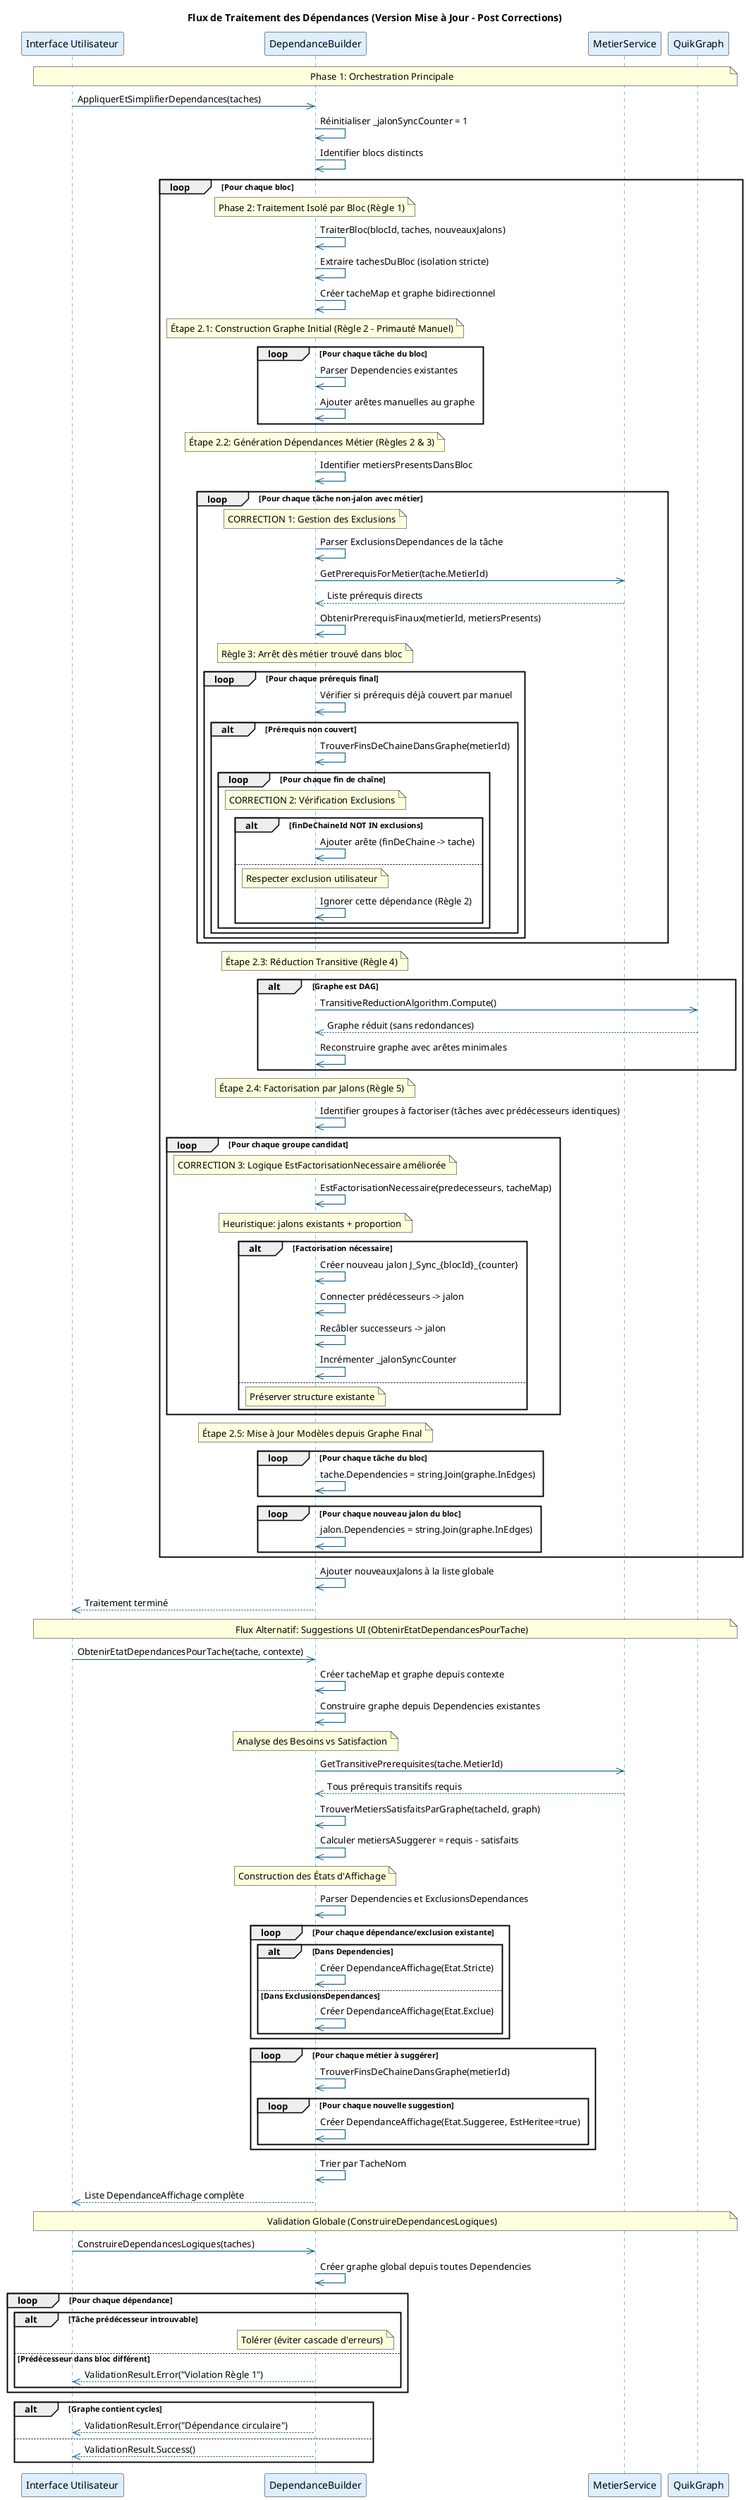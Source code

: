 @startuml
    ' --- Configuration ---
skinparam componentStyle uml2
' -- Paramètres de séquence corrigés --
skinparam sequenceArrowColor #005588
skinparam sequenceLifeLineBorderColor #007ACC
skinparam sequenceParticipantBackgroundColor #DDEEFF

title Flux de Traitement des Dépendances (Version Mise à Jour - Post Corrections)
    participant UI as "Interface Utilisateur"
    participant DB as "DependanceBuilder"
    participant MS as "MetierService"
    participant QG as "QuikGraph"

    Note over UI,QG: Phase 1: Orchestration Principale
    UI->>DB: AppliquerEtSimplifierDependances(taches)
    DB->>DB: Réinitialiser _jalonSyncCounter = 1
    DB->>DB: Identifier blocs distincts
    
    loop Pour chaque bloc
        Note over DB: Phase 2: Traitement Isolé par Bloc (Règle 1)
        DB->>DB: TraiterBloc(blocId, taches, nouveauxJalons)
        DB->>DB: Extraire tachesDuBloc (isolation stricte)
        DB->>DB: Créer tacheMap et graphe bidirectionnel
        
        Note over DB: Étape 2.1: Construction Graphe Initial (Règle 2 - Primauté Manuel)
        loop Pour chaque tâche du bloc
            DB->>DB: Parser Dependencies existantes
            DB->>DB: Ajouter arêtes manuelles au graphe
        end
        
        Note over DB: Étape 2.2: Génération Dépendances Métier (Règles 2 & 3)
        DB->>DB: Identifier metiersPresentsDansBloc
        loop Pour chaque tâche non-jalon avec métier
            Note over DB: CORRECTION 1: Gestion des Exclusions
            DB->>DB: Parser ExclusionsDependances de la tâche
            DB->>MS: GetPrerequisForMetier(tache.MetierId)
            MS-->>DB: Liste prérequis directs
            DB->>DB: ObtenirPrerequisFinaux(metierId, metiersPresents)
            Note over DB: Règle 3: Arrêt dès métier trouvé dans bloc
            
            loop Pour chaque prérequis final
                DB->>DB: Vérifier si prérequis déjà couvert par manuel
                alt Prérequis non couvert
                    DB->>DB: TrouverFinsDeChaineDansGraphe(metierId)
                    loop Pour chaque fin de chaîne
                        Note over DB: CORRECTION 2: Vérification Exclusions
                        alt finDeChaineId NOT IN exclusions
                            DB->>DB: Ajouter arête (finDeChaine -> tache)
                        else
                            Note over DB: Respecter exclusion utilisateur
                            DB->>DB: Ignorer cette dépendance (Règle 2)
                        end
                    end
                end
            end
        end
        
        Note over DB: Étape 2.3: Réduction Transitive (Règle 4)
        alt Graphe est DAG
            DB->>QG: TransitiveReductionAlgorithm.Compute()
            QG-->>DB: Graphe réduit (sans redondances)
            DB->>DB: Reconstruire graphe avec arêtes minimales
        end
        
        Note over DB: Étape 2.4: Factorisation par Jalons (Règle 5)
        DB->>DB: Identifier groupes à factoriser (tâches avec prédécesseurs identiques)
        loop Pour chaque groupe candidat
            Note over DB: CORRECTION 3: Logique EstFactorisationNecessaire améliorée
            DB->>DB: EstFactorisationNecessaire(predecesseurs, tacheMap)
            Note over DB: Heuristique: jalons existants + proportion
            alt Factorisation nécessaire
                DB->>DB: Créer nouveau jalon J_Sync_{blocId}_{counter}
                DB->>DB: Connecter prédécesseurs -> jalon
                DB->>DB: Recâbler successeurs -> jalon
                DB->>DB: Incrémenter _jalonSyncCounter
            else
                Note over DB: Préserver structure existante
            end
        end
        
        Note over DB: Étape 2.5: Mise à Jour Modèles depuis Graphe Final
        loop Pour chaque tâche du bloc
            DB->>DB: tache.Dependencies = string.Join(graphe.InEdges)
        end
        loop Pour chaque nouveau jalon du bloc
            DB->>DB: jalon.Dependencies = string.Join(graphe.InEdges)
        end
    end
    
    DB->>DB: Ajouter nouveauxJalons à la liste globale
    DB-->>UI: Traitement terminé

    Note over UI,QG: Flux Alternatif: Suggestions UI (ObtenirEtatDependancesPourTache)
    UI->>DB: ObtenirEtatDependancesPourTache(tache, contexte)
    DB->>DB: Créer tacheMap et graphe depuis contexte
    DB->>DB: Construire graphe depuis Dependencies existantes
    
    Note over DB: Analyse des Besoins vs Satisfaction
    DB->>MS: GetTransitivePrerequisites(tache.MetierId)
    MS-->>DB: Tous prérequis transitifs requis
    DB->>DB: TrouverMetiersSatisfaitsParGraphe(tacheId, graph)
    DB->>DB: Calculer metiersASuggerer = requis - satisfaits
    
    Note over DB: Construction des États d'Affichage
    DB->>DB: Parser Dependencies et ExclusionsDependances
    loop Pour chaque dépendance/exclusion existante
        alt Dans Dependencies
            DB->>DB: Créer DependanceAffichage(Etat.Stricte)
        else Dans ExclusionsDependances
            DB->>DB: Créer DependanceAffichage(Etat.Exclue)
        end
    end
    
    loop Pour chaque métier à suggérer
        DB->>DB: TrouverFinsDeChaineDansGraphe(metierId)
        loop Pour chaque nouvelle suggestion
            DB->>DB: Créer DependanceAffichage(Etat.Suggeree, EstHeritee=true)
        end
    end
    
    DB->>DB: Trier par TacheNom
    DB-->>UI: Liste DependanceAffichage complète

    Note over UI,QG: Validation Globale (ConstruireDependancesLogiques)
    UI->>DB: ConstruireDependancesLogiques(taches)
    DB->>DB: Créer graphe global depuis toutes Dependencies
    loop Pour chaque dépendance
        alt Tâche prédécesseur introuvable
            Note over DB: Tolérer (éviter cascade d'erreurs)
        else Prédécesseur dans bloc différent
            DB-->>UI: ValidationResult.Error("Violation Règle 1")
        end
    end
    alt Graphe contient cycles
        DB-->>UI: ValidationResult.Error("Dépendance circulaire")
    else
        DB-->>UI: ValidationResult.Success()
    end

@enduml